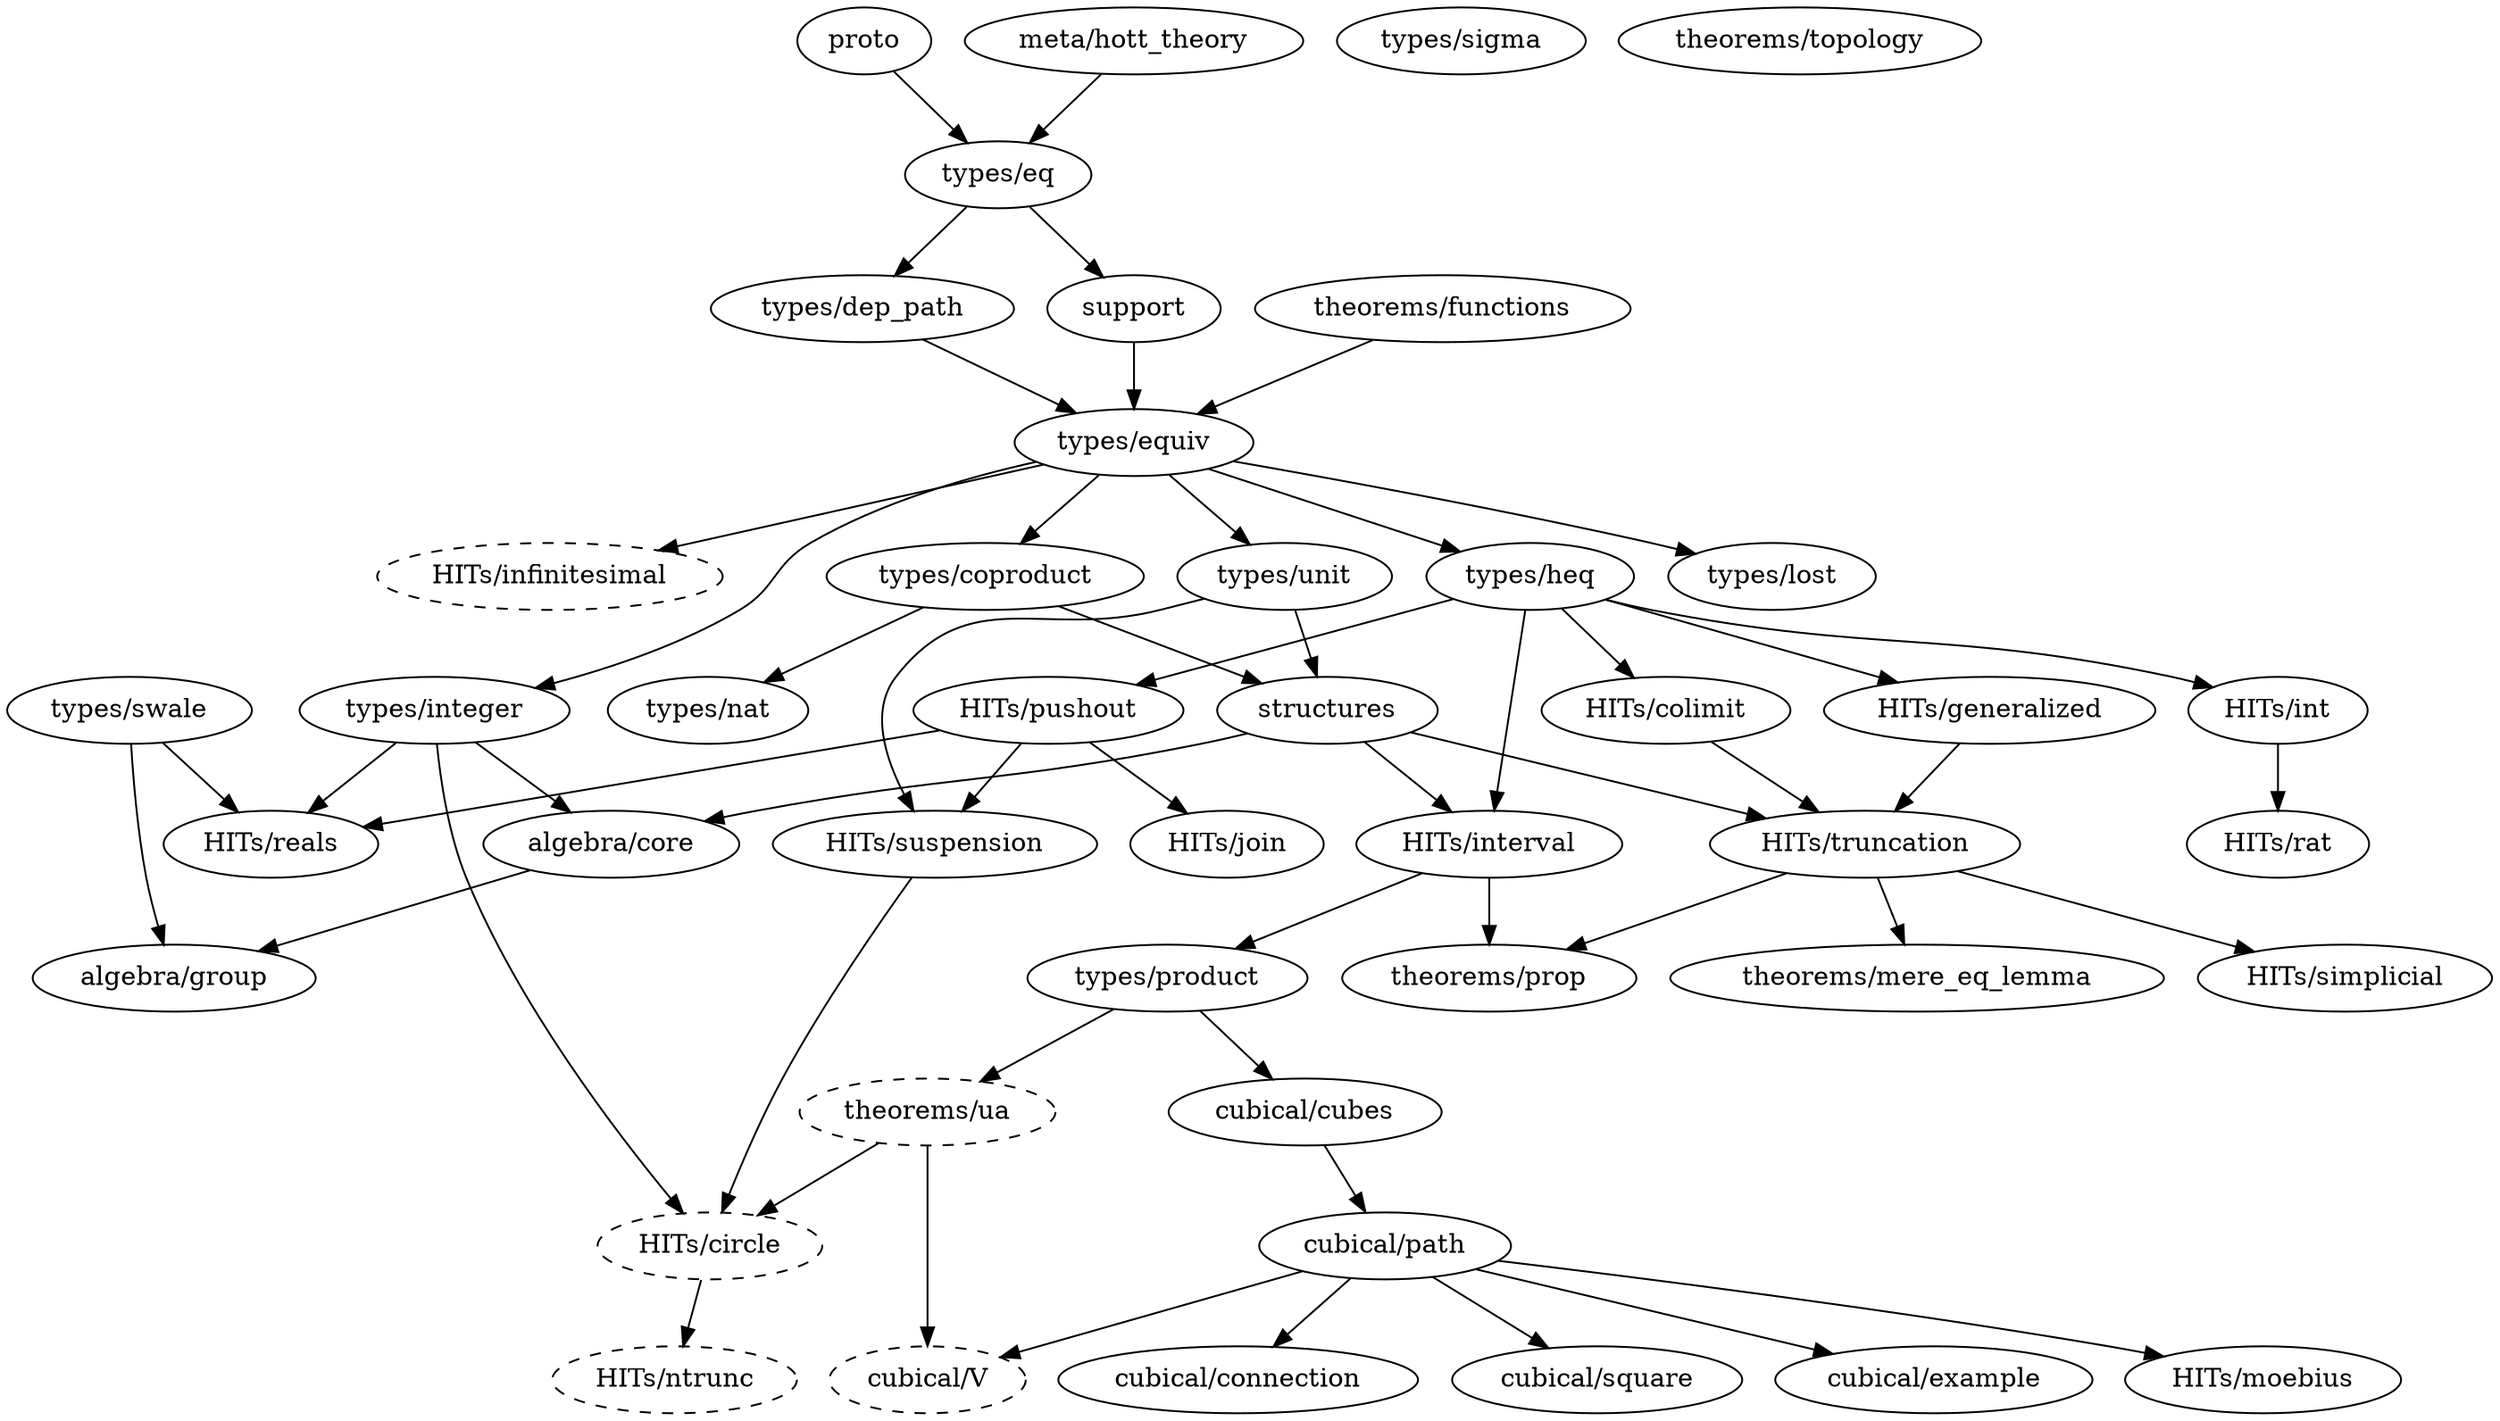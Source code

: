 digraph dependency_map {
  proto -> "types/eq"
  "meta/hott_theory" -> "types/eq"
  support -> "types/equiv"
  structures -> { "HITs/interval", "HITs/truncation", "algebra/core" }

  subgraph univalence {
    node [style=dashed]
    "HITs/circle"
    "HITs/infinitesimal"
    "HITs/ntrunc"
    "theorems/ua"
    "cubical/V"
  }

  subgraph algebra {
    "algebra/core" -> "algebra/group"
  }

  subgraph types {
    "types/coproduct" -> { "types/nat", structures }
    "types/dep_path" -> "types/equiv"
    "types/eq" -> { "types/dep_path", support }
    "types/equiv" -> {
      "types/heq",
      "types/integer",
      "HITs/infinitesimal",
      "types/coproduct",
      "types/lost",
      "types/unit"
    }
    "types/heq" -> {
      "HITs/colimit",
      "HITs/generalized",
      "HITs/int",
      "HITs/pushout",
      "HITs/interval"
    }
    "types/integer" ->  { "HITs/circle", "HITs/reals", "algebra/core" }
    "types/lost"
    "types/nat"
    "types/product" -> { "cubical/cubes", "theorems/ua" }
    "types/sigma"
    "types/swale" -> { "HITs/reals", "algebra/group" }
    "types/unit" -> { structures, "HITs/suspension" }
  }

  subgraph HITs {
    "HITs/circle" -> "HITs/ntrunc"
    "HITs/colimit" -> "HITs/truncation"
    "HITs/generalized" -> "HITs/truncation"
    "HITs/infinitesimal"
    "HITs/int" -> "HITs/rat"
    "HITs/interval" -> { "types/product", "theorems/prop" }
    "HITs/join"
    "HITs/pushout" -> {
      "HITs/join",
      "HITs/reals"
    }
    "HITs/pushout" -> "HITs/suspension"
    "HITs/rat"
    "HITs/reals"
    "HITs/simplicial"
    "HITs/suspension" -> "HITs/circle"
    "HITs/truncation" -> {
      "theorems/mere_eq_lemma",
      "theorems/prop",
      "HITs/simplicial"
    }
  }

  subgraph cubical {
    "cubical/path" -> "HITs/moebius"
    "cubical/path" -> "cubical/connection"
    "cubical/cubes" -> "cubical/path"
    "cubical/path" -> "cubical/square"
    "cubical/path" -> "cubical/example"
    "cubical/path" -> "cubical/V"
  }

  subgraph theorems {
    "theorems/functions" -> "types/equiv"
    "theorems/mere_eq_lemma"
    "theorems/prop"
    "theorems/topology"
    "theorems/ua" -> { "HITs/circle", "cubical/V" }
  }
}